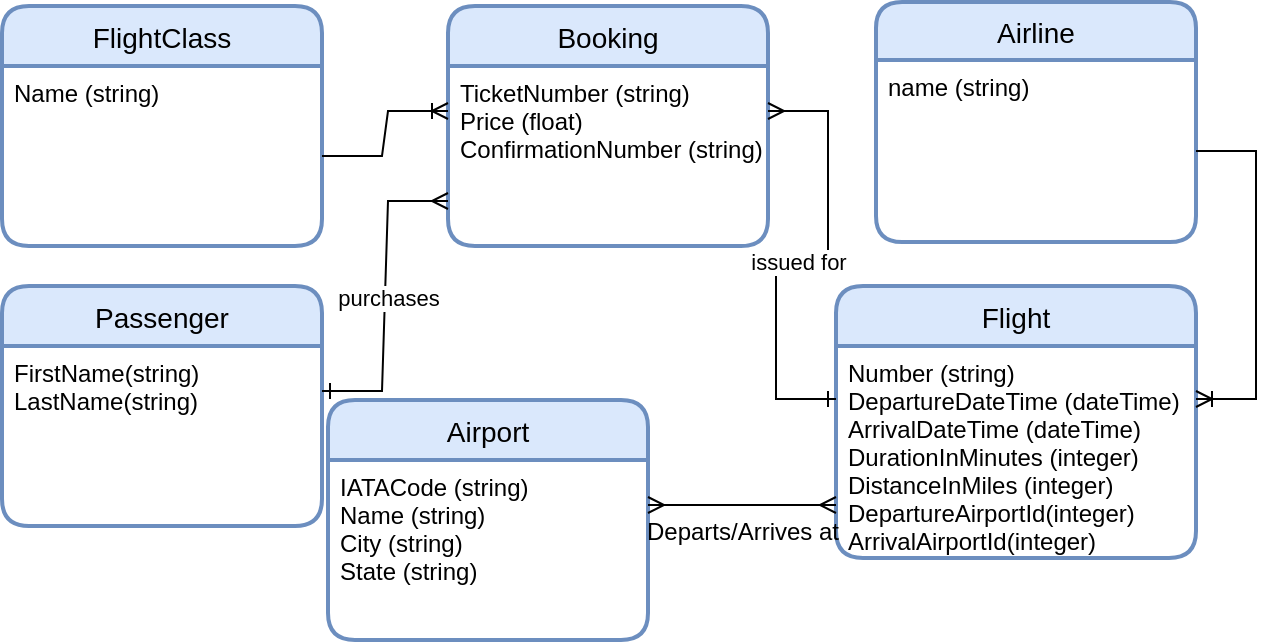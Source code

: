 <mxfile version="18.2.0" type="device"><diagram id="UKU189dPXG8i9KqEItCD" name="Page-1"><mxGraphModel dx="946" dy="646" grid="0" gridSize="10" guides="1" tooltips="1" connect="1" arrows="1" fold="1" page="1" pageScale="1" pageWidth="827" pageHeight="1169" math="0" shadow="0"><root><mxCell id="0"/><mxCell id="1" parent="0"/><mxCell id="IAboxsSVisle4Kd2r_mN-1" value="Flight" style="swimlane;childLayout=stackLayout;horizontal=1;startSize=30;horizontalStack=0;rounded=1;fontSize=14;fontStyle=0;strokeWidth=2;resizeParent=0;resizeLast=1;shadow=0;dashed=0;align=center;fillColor=#dae8fc;strokeColor=#6c8ebf;" vertex="1" parent="1"><mxGeometry x="453" y="245" width="180" height="136" as="geometry"/></mxCell><mxCell id="IAboxsSVisle4Kd2r_mN-2" value="Number (string)&#10;DepartureDateTime (dateTime)&#10;ArrivalDateTime (dateTime)&#10;DurationInMinutes (integer)&#10;DistanceInMiles (integer)&#10;DepartureAirportId(integer)&#10;ArrivalAirportId(integer)&#10;" style="align=left;strokeColor=none;fillColor=none;spacingLeft=4;fontSize=12;verticalAlign=top;resizable=0;rotatable=0;part=1;" vertex="1" parent="IAboxsSVisle4Kd2r_mN-1"><mxGeometry y="30" width="180" height="106" as="geometry"/></mxCell><mxCell id="IAboxsSVisle4Kd2r_mN-3" value="Passenger" style="swimlane;childLayout=stackLayout;horizontal=1;startSize=30;horizontalStack=0;rounded=1;fontSize=14;fontStyle=0;strokeWidth=2;resizeParent=0;resizeLast=1;shadow=0;dashed=0;align=center;fillColor=#dae8fc;strokeColor=#6c8ebf;" vertex="1" parent="1"><mxGeometry x="36" y="245" width="160" height="120" as="geometry"/></mxCell><mxCell id="IAboxsSVisle4Kd2r_mN-4" value="FirstName(string)&#10;LastName(string)" style="align=left;strokeColor=none;fillColor=none;spacingLeft=4;fontSize=12;verticalAlign=top;resizable=0;rotatable=0;part=1;" vertex="1" parent="IAboxsSVisle4Kd2r_mN-3"><mxGeometry y="30" width="160" height="90" as="geometry"/></mxCell><mxCell id="IAboxsSVisle4Kd2r_mN-5" value="Booking" style="swimlane;childLayout=stackLayout;horizontal=1;startSize=30;horizontalStack=0;rounded=1;fontSize=14;fontStyle=0;strokeWidth=2;resizeParent=0;resizeLast=1;shadow=0;dashed=0;align=center;fillColor=#dae8fc;strokeColor=#6c8ebf;" vertex="1" parent="1"><mxGeometry x="259" y="105" width="160" height="120" as="geometry"/></mxCell><mxCell id="IAboxsSVisle4Kd2r_mN-6" value="TicketNumber (string)&#10;Price (float)&#10;ConfirmationNumber (string)&#10;&#10;" style="align=left;strokeColor=none;fillColor=none;spacingLeft=4;fontSize=12;verticalAlign=top;resizable=0;rotatable=0;part=1;" vertex="1" parent="IAboxsSVisle4Kd2r_mN-5"><mxGeometry y="30" width="160" height="90" as="geometry"/></mxCell><mxCell id="IAboxsSVisle4Kd2r_mN-7" value="Airport" style="swimlane;childLayout=stackLayout;horizontal=1;startSize=30;horizontalStack=0;rounded=1;fontSize=14;fontStyle=0;strokeWidth=2;resizeParent=0;resizeLast=1;shadow=0;dashed=0;align=center;fillColor=#dae8fc;strokeColor=#6c8ebf;" vertex="1" parent="1"><mxGeometry x="199" y="302" width="160" height="120" as="geometry"/></mxCell><mxCell id="IAboxsSVisle4Kd2r_mN-8" value="IATACode (string)&#10;Name (string)&#10;City (string)&#10;State (string)&#10;" style="align=left;strokeColor=none;fillColor=none;spacingLeft=4;fontSize=12;verticalAlign=top;resizable=0;rotatable=0;part=1;" vertex="1" parent="IAboxsSVisle4Kd2r_mN-7"><mxGeometry y="30" width="160" height="90" as="geometry"/></mxCell><mxCell id="IAboxsSVisle4Kd2r_mN-13" value="" style="edgeStyle=entityRelationEdgeStyle;fontSize=12;html=1;endArrow=ERmany;startArrow=ERmany;rounded=0;exitX=1;exitY=0.25;exitDx=0;exitDy=0;entryX=0;entryY=0.75;entryDx=0;entryDy=0;" edge="1" parent="1" source="IAboxsSVisle4Kd2r_mN-8" target="IAboxsSVisle4Kd2r_mN-2"><mxGeometry width="100" height="100" relative="1" as="geometry"><mxPoint x="334" y="525" as="sourcePoint"/><mxPoint x="434" y="425" as="targetPoint"/></mxGeometry></mxCell><mxCell id="IAboxsSVisle4Kd2r_mN-14" value="Departs/Arrives at" style="text;html=1;align=center;verticalAlign=middle;resizable=0;points=[];autosize=1;strokeColor=none;fillColor=none;" vertex="1" parent="1"><mxGeometry x="351" y="358" width="110" height="20" as="geometry"/></mxCell><mxCell id="IAboxsSVisle4Kd2r_mN-16" value="" style="edgeStyle=entityRelationEdgeStyle;fontSize=12;html=1;endArrow=ERmany;startArrow=ERone;rounded=0;exitX=1;exitY=0.25;exitDx=0;exitDy=0;entryX=0;entryY=0.75;entryDx=0;entryDy=0;startFill=0;" edge="1" parent="1" source="IAboxsSVisle4Kd2r_mN-4" target="IAboxsSVisle4Kd2r_mN-6"><mxGeometry width="100" height="100" relative="1" as="geometry"><mxPoint x="334" y="345" as="sourcePoint"/><mxPoint x="434" y="245" as="targetPoint"/></mxGeometry></mxCell><mxCell id="IAboxsSVisle4Kd2r_mN-20" value="purchases" style="edgeLabel;html=1;align=center;verticalAlign=middle;resizable=0;points=[];" vertex="1" connectable="0" parent="IAboxsSVisle4Kd2r_mN-16"><mxGeometry x="-0.005" y="-1" relative="1" as="geometry"><mxPoint as="offset"/></mxGeometry></mxCell><mxCell id="IAboxsSVisle4Kd2r_mN-18" value="" style="edgeStyle=entityRelationEdgeStyle;fontSize=12;html=1;endArrow=ERone;startArrow=ERmany;rounded=0;entryX=0;entryY=0.25;entryDx=0;entryDy=0;exitX=1;exitY=0.25;exitDx=0;exitDy=0;endFill=0;" edge="1" parent="1" source="IAboxsSVisle4Kd2r_mN-6" target="IAboxsSVisle4Kd2r_mN-2"><mxGeometry width="100" height="100" relative="1" as="geometry"><mxPoint x="334" y="345" as="sourcePoint"/><mxPoint x="434" y="245" as="targetPoint"/></mxGeometry></mxCell><mxCell id="IAboxsSVisle4Kd2r_mN-21" value="issued for" style="edgeLabel;html=1;align=center;verticalAlign=middle;resizable=0;points=[];" vertex="1" connectable="0" parent="IAboxsSVisle4Kd2r_mN-18"><mxGeometry x="0.016" y="3" relative="1" as="geometry"><mxPoint as="offset"/></mxGeometry></mxCell><mxCell id="IAboxsSVisle4Kd2r_mN-22" value="Airline" style="swimlane;childLayout=stackLayout;horizontal=1;startSize=29;horizontalStack=0;rounded=1;fontSize=14;fontStyle=0;strokeWidth=2;resizeParent=0;resizeLast=1;shadow=0;dashed=0;align=center;fillColor=#dae8fc;strokeColor=#6c8ebf;" vertex="1" parent="1"><mxGeometry x="473" y="103" width="160" height="120" as="geometry"/></mxCell><mxCell id="IAboxsSVisle4Kd2r_mN-23" value="name (string)" style="align=left;strokeColor=none;fillColor=none;spacingLeft=4;fontSize=12;verticalAlign=top;resizable=0;rotatable=0;part=1;" vertex="1" parent="IAboxsSVisle4Kd2r_mN-22"><mxGeometry y="29" width="160" height="91" as="geometry"/></mxCell><mxCell id="IAboxsSVisle4Kd2r_mN-27" value="FlightClass" style="swimlane;childLayout=stackLayout;horizontal=1;startSize=30;horizontalStack=0;rounded=1;fontSize=14;fontStyle=0;strokeWidth=2;resizeParent=0;resizeLast=1;shadow=0;dashed=0;align=center;fillColor=#dae8fc;strokeColor=#6c8ebf;" vertex="1" parent="1"><mxGeometry x="36" y="105" width="160" height="120" as="geometry"/></mxCell><mxCell id="IAboxsSVisle4Kd2r_mN-28" value="Name (string)" style="align=left;strokeColor=none;fillColor=none;spacingLeft=4;fontSize=12;verticalAlign=top;resizable=0;rotatable=0;part=1;" vertex="1" parent="IAboxsSVisle4Kd2r_mN-27"><mxGeometry y="30" width="160" height="90" as="geometry"/></mxCell><mxCell id="IAboxsSVisle4Kd2r_mN-30" value="" style="edgeStyle=entityRelationEdgeStyle;fontSize=12;html=1;endArrow=ERoneToMany;rounded=0;exitX=1;exitY=0.5;exitDx=0;exitDy=0;entryX=1;entryY=0.25;entryDx=0;entryDy=0;" edge="1" parent="1" source="IAboxsSVisle4Kd2r_mN-23" target="IAboxsSVisle4Kd2r_mN-2"><mxGeometry width="100" height="100" relative="1" as="geometry"><mxPoint x="424" y="487" as="sourcePoint"/><mxPoint x="524" y="387" as="targetPoint"/></mxGeometry></mxCell><mxCell id="IAboxsSVisle4Kd2r_mN-32" value="" style="edgeStyle=entityRelationEdgeStyle;fontSize=12;html=1;endArrow=ERoneToMany;rounded=0;exitX=1;exitY=0.5;exitDx=0;exitDy=0;entryX=0;entryY=0.25;entryDx=0;entryDy=0;" edge="1" parent="1" source="IAboxsSVisle4Kd2r_mN-28" target="IAboxsSVisle4Kd2r_mN-6"><mxGeometry width="100" height="100" relative="1" as="geometry"><mxPoint x="349" y="267" as="sourcePoint"/><mxPoint x="449" y="167" as="targetPoint"/></mxGeometry></mxCell></root></mxGraphModel></diagram></mxfile>